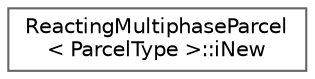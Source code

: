 digraph "Graphical Class Hierarchy"
{
 // LATEX_PDF_SIZE
  bgcolor="transparent";
  edge [fontname=Helvetica,fontsize=10,labelfontname=Helvetica,labelfontsize=10];
  node [fontname=Helvetica,fontsize=10,shape=box,height=0.2,width=0.4];
  rankdir="LR";
  Node0 [id="Node000000",label="ReactingMultiphaseParcel\l\< ParcelType \>::iNew",height=0.2,width=0.4,color="grey40", fillcolor="white", style="filled",URL="$classFoam_1_1ReactingMultiphaseParcel_1_1iNew.html",tooltip=" "];
}
